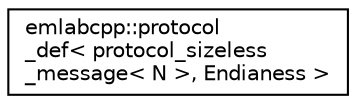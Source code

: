 digraph "Graphical Class Hierarchy"
{
 // LATEX_PDF_SIZE
  edge [fontname="Helvetica",fontsize="10",labelfontname="Helvetica",labelfontsize="10"];
  node [fontname="Helvetica",fontsize="10",shape=record];
  rankdir="LR";
  Node0 [label="emlabcpp::protocol\l_def\< protocol_sizeless\l_message\< N \>, Endianess \>",height=0.2,width=0.4,color="black", fillcolor="white", style="filled",URL="$structemlabcpp_1_1protocol__def_3_01protocol__sizeless__message_3_01N_01_4_00_01Endianess_01_4.html",tooltip=" "];
}

